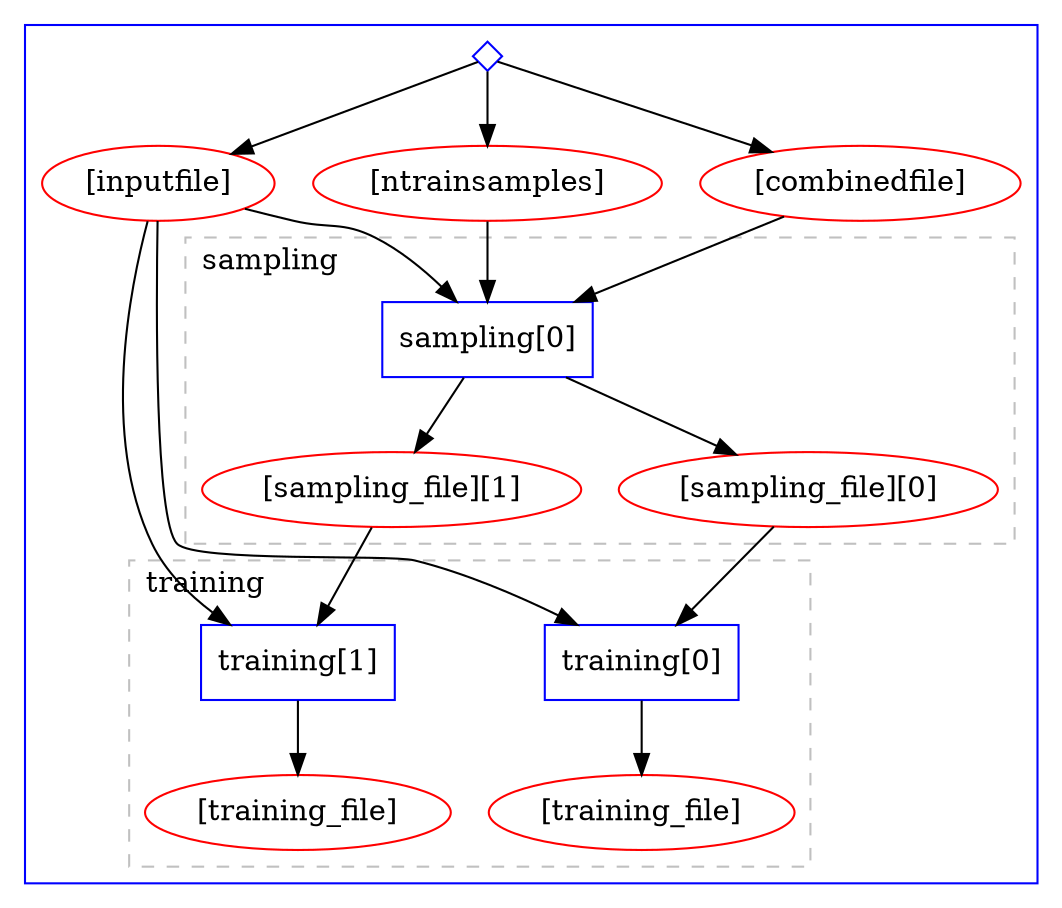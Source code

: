 digraph G {
subgraph cluster_ {
color=blue;
label="";
style=solid;
subgraph cluster_init {
color=grey;
label=init;
labeljust=l;
style=dashed;
}

"18b28d74-fa2e-451a-85d7-89814d04a7e9" [color=blue, fixedsize=True, height=0.2, label="", shape=diamond, width=0.2];
"18b28d74-fa2e-451a-85d7-89814d04a7e9__inputfile" [color=red, label="[inputfile]"];
"18b28d74-fa2e-451a-85d7-89814d04a7e9" -> "18b28d74-fa2e-451a-85d7-89814d04a7e9__inputfile";
"18b28d74-fa2e-451a-85d7-89814d04a7e9__ntrainsamples" [color=red, label="[ntrainsamples]"];
"18b28d74-fa2e-451a-85d7-89814d04a7e9" -> "18b28d74-fa2e-451a-85d7-89814d04a7e9__ntrainsamples";
"18b28d74-fa2e-451a-85d7-89814d04a7e9__combinedfile" [color=red, label="[combinedfile]"];
"18b28d74-fa2e-451a-85d7-89814d04a7e9" -> "18b28d74-fa2e-451a-85d7-89814d04a7e9__combinedfile";
subgraph cluster_training {
color=grey;
label=training;
labeljust=l;
style=dashed;
"5effdee9-6a23-4c9f-a9a1-329cd10e77e7" [color=blue, label="training[0]", shape=box];
"5effdee9-6a23-4c9f-a9a1-329cd10e77e7__training_file" [color=red, label="[training_file]"];
"5effdee9-6a23-4c9f-a9a1-329cd10e77e7" -> "5effdee9-6a23-4c9f-a9a1-329cd10e77e7__training_file";
"eb8bdb34-b22b-4979-b19f-d25cbb179503" [color=blue, label="training[1]", shape=box];
"eb8bdb34-b22b-4979-b19f-d25cbb179503__training_file" [color=red, label="[training_file]"];
"eb8bdb34-b22b-4979-b19f-d25cbb179503" -> "eb8bdb34-b22b-4979-b19f-d25cbb179503__training_file";
}

subgraph cluster_sampling {
color=grey;
label=sampling;
labeljust=l;
style=dashed;
"2961f93a-00a4-4d91-bf16-73e7ba96bb28" [color=blue, label="sampling[0]", shape=box];
"2961f93a-00a4-4d91-bf16-73e7ba96bb28__sampling_file_0" [color=red, label="[sampling_file][0]"];
"2961f93a-00a4-4d91-bf16-73e7ba96bb28" -> "2961f93a-00a4-4d91-bf16-73e7ba96bb28__sampling_file_0";
"2961f93a-00a4-4d91-bf16-73e7ba96bb28__sampling_file_1" [color=red, label="[sampling_file][1]"];
"2961f93a-00a4-4d91-bf16-73e7ba96bb28" -> "2961f93a-00a4-4d91-bf16-73e7ba96bb28__sampling_file_1";
}

}

"2961f93a-00a4-4d91-bf16-73e7ba96bb28__sampling_file_0" -> "5effdee9-6a23-4c9f-a9a1-329cd10e77e7";
"18b28d74-fa2e-451a-85d7-89814d04a7e9__inputfile" -> "5effdee9-6a23-4c9f-a9a1-329cd10e77e7";
"2961f93a-00a4-4d91-bf16-73e7ba96bb28__sampling_file_1" -> "eb8bdb34-b22b-4979-b19f-d25cbb179503";
"18b28d74-fa2e-451a-85d7-89814d04a7e9__inputfile" -> "eb8bdb34-b22b-4979-b19f-d25cbb179503";
"18b28d74-fa2e-451a-85d7-89814d04a7e9__ntrainsamples" -> "2961f93a-00a4-4d91-bf16-73e7ba96bb28";
"18b28d74-fa2e-451a-85d7-89814d04a7e9__combinedfile" -> "2961f93a-00a4-4d91-bf16-73e7ba96bb28";
"18b28d74-fa2e-451a-85d7-89814d04a7e9__inputfile" -> "2961f93a-00a4-4d91-bf16-73e7ba96bb28";
}
